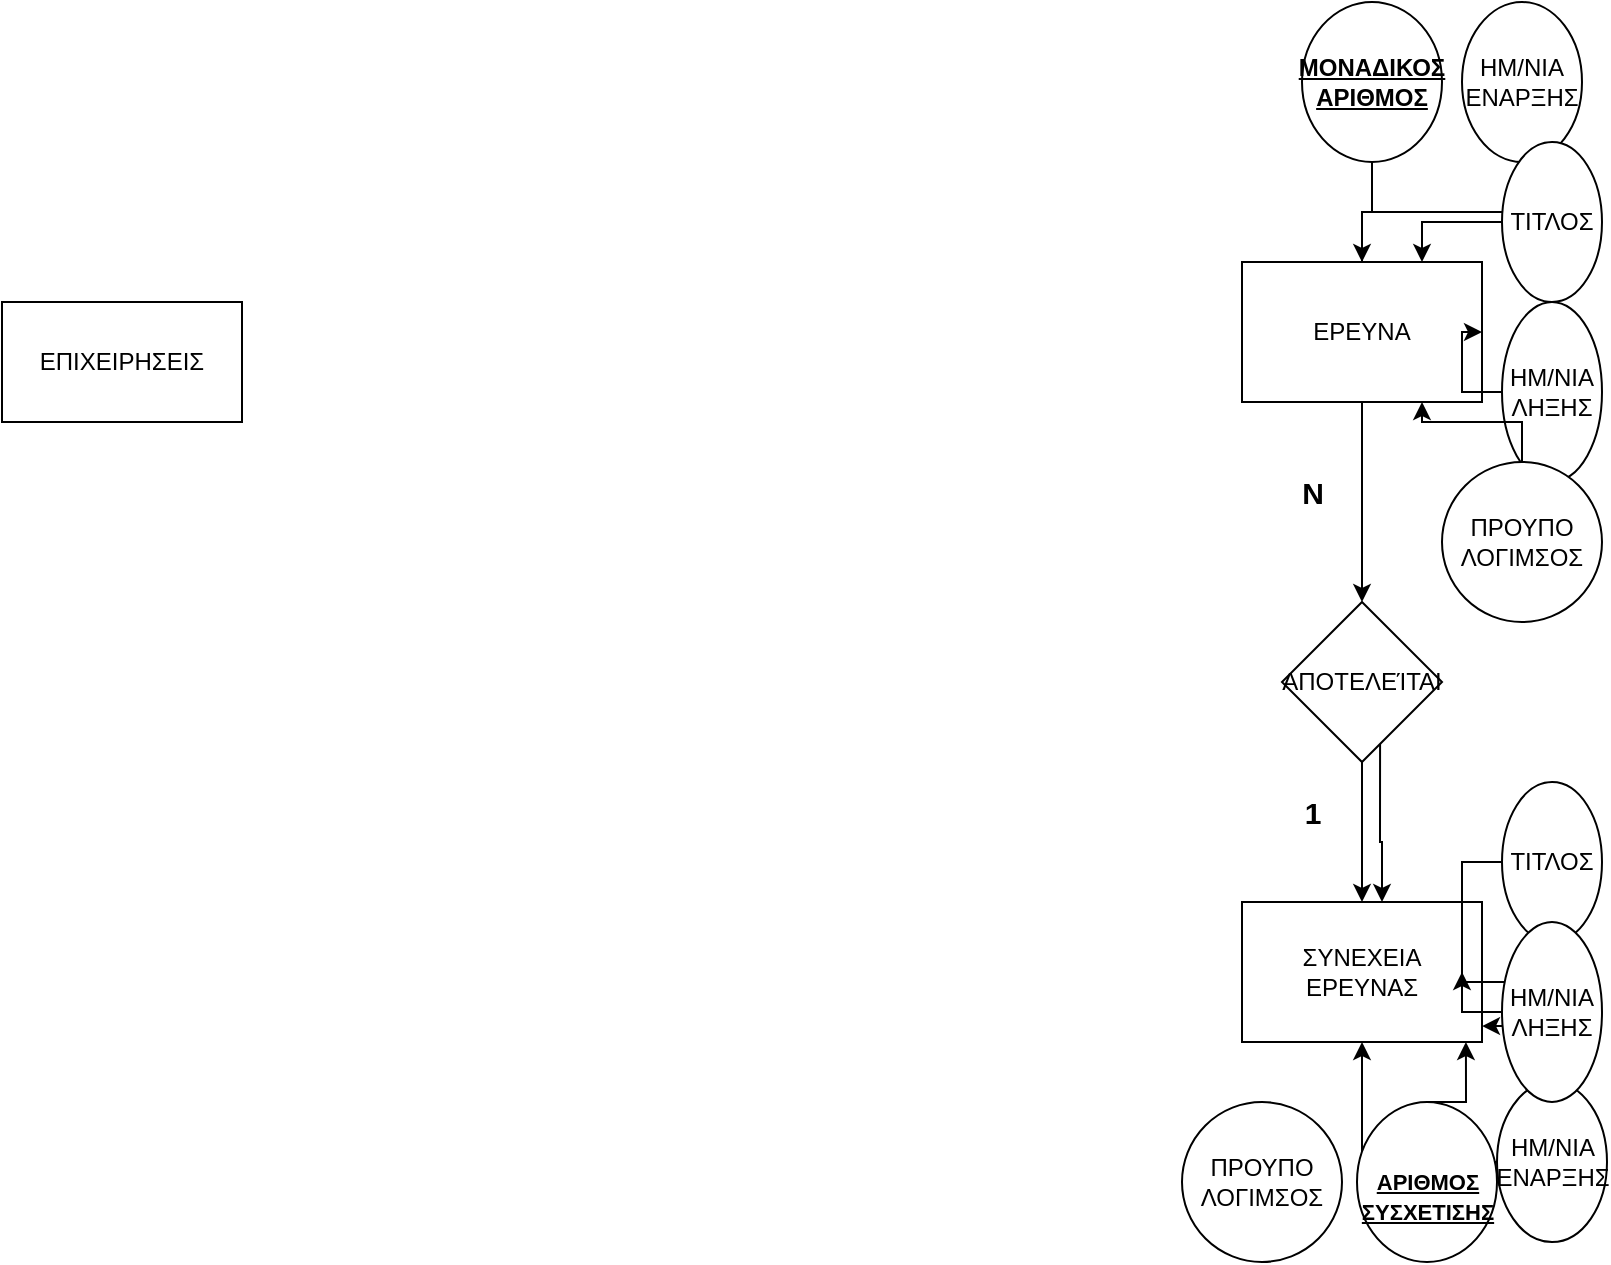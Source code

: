 <mxfile version="21.1.1" type="github">
  <diagram name="Page-1" id="4xuhvQjqA52v9uNUmas1">
    <mxGraphModel dx="1434" dy="1888" grid="1" gridSize="10" guides="1" tooltips="1" connect="1" arrows="1" fold="1" page="1" pageScale="1" pageWidth="850" pageHeight="1100" math="0" shadow="0">
      <root>
        <mxCell id="0" />
        <mxCell id="1" parent="0" />
        <mxCell id="7PbP5t5x5OfYu_cqWDmC-1" value="ΕΠΙΧΕΙΡΗΣΕΙΣ" style="rounded=0;whiteSpace=wrap;html=1;" vertex="1" parent="1">
          <mxGeometry x="50" y="140" width="120" height="60" as="geometry" />
        </mxCell>
        <mxCell id="7PbP5t5x5OfYu_cqWDmC-25" style="edgeStyle=orthogonalEdgeStyle;rounded=0;orthogonalLoop=1;jettySize=auto;html=1;entryX=0.5;entryY=0;entryDx=0;entryDy=0;" edge="1" parent="1" source="7PbP5t5x5OfYu_cqWDmC-26" target="7PbP5t5x5OfYu_cqWDmC-24">
          <mxGeometry relative="1" as="geometry" />
        </mxCell>
        <mxCell id="7PbP5t5x5OfYu_cqWDmC-48" style="edgeStyle=orthogonalEdgeStyle;rounded=0;orthogonalLoop=1;jettySize=auto;html=1;" edge="1" parent="1" source="7PbP5t5x5OfYu_cqWDmC-2" target="7PbP5t5x5OfYu_cqWDmC-8">
          <mxGeometry relative="1" as="geometry" />
        </mxCell>
        <mxCell id="7PbP5t5x5OfYu_cqWDmC-2" value="ΕΡΕΥΝΑ" style="rounded=0;whiteSpace=wrap;html=1;" vertex="1" parent="1">
          <mxGeometry x="670" y="120" width="120" height="70" as="geometry" />
        </mxCell>
        <mxCell id="7PbP5t5x5OfYu_cqWDmC-49" style="edgeStyle=orthogonalEdgeStyle;rounded=0;orthogonalLoop=1;jettySize=auto;html=1;" edge="1" parent="1" source="7PbP5t5x5OfYu_cqWDmC-3" target="7PbP5t5x5OfYu_cqWDmC-2">
          <mxGeometry relative="1" as="geometry" />
        </mxCell>
        <mxCell id="7PbP5t5x5OfYu_cqWDmC-3" value="&lt;u&gt;&lt;b&gt;ΜΟΝΑΔΙΚΟΣ&lt;br&gt;ΑΡΙΘΜΟΣ&lt;/b&gt;&lt;/u&gt;" style="ellipse;whiteSpace=wrap;html=1;" vertex="1" parent="1">
          <mxGeometry x="700" y="-10" width="70" height="80" as="geometry" />
        </mxCell>
        <mxCell id="7PbP5t5x5OfYu_cqWDmC-8" value="ΗΜ/ΝΙΑ&lt;br&gt;ΕΝΑΡΞΗΣ" style="ellipse;whiteSpace=wrap;html=1;" vertex="1" parent="1">
          <mxGeometry x="780" y="-10" width="60" height="80" as="geometry" />
        </mxCell>
        <mxCell id="7PbP5t5x5OfYu_cqWDmC-16" style="edgeStyle=orthogonalEdgeStyle;rounded=0;orthogonalLoop=1;jettySize=auto;html=1;entryX=1;entryY=0.5;entryDx=0;entryDy=0;" edge="1" parent="1" source="7PbP5t5x5OfYu_cqWDmC-9" target="7PbP5t5x5OfYu_cqWDmC-2">
          <mxGeometry relative="1" as="geometry" />
        </mxCell>
        <mxCell id="7PbP5t5x5OfYu_cqWDmC-9" value="ΗΜ/ΝΙΑ&lt;br&gt;ΛΗΞΗΣ" style="ellipse;whiteSpace=wrap;html=1;" vertex="1" parent="1">
          <mxGeometry x="800" y="140" width="50" height="90" as="geometry" />
        </mxCell>
        <mxCell id="7PbP5t5x5OfYu_cqWDmC-47" style="edgeStyle=orthogonalEdgeStyle;rounded=0;orthogonalLoop=1;jettySize=auto;html=1;entryX=0.75;entryY=1;entryDx=0;entryDy=0;" edge="1" parent="1" source="7PbP5t5x5OfYu_cqWDmC-17" target="7PbP5t5x5OfYu_cqWDmC-2">
          <mxGeometry relative="1" as="geometry" />
        </mxCell>
        <mxCell id="7PbP5t5x5OfYu_cqWDmC-17" value="ΠΡΟΥΠΟ&lt;br&gt;ΛΟΓΙΜΣΟΣ" style="ellipse;whiteSpace=wrap;html=1;direction=south;" vertex="1" parent="1">
          <mxGeometry x="770" y="220" width="80" height="80" as="geometry" />
        </mxCell>
        <mxCell id="7PbP5t5x5OfYu_cqWDmC-24" value="ΣΥΝΕΧΕΙΑ&lt;br&gt;ΕΡΕΥΝΑΣ" style="rounded=0;whiteSpace=wrap;html=1;" vertex="1" parent="1">
          <mxGeometry x="670" y="440" width="120" height="70" as="geometry" />
        </mxCell>
        <mxCell id="7PbP5t5x5OfYu_cqWDmC-27" value="" style="edgeStyle=orthogonalEdgeStyle;rounded=0;orthogonalLoop=1;jettySize=auto;html=1;entryX=0.5;entryY=0;entryDx=0;entryDy=0;" edge="1" parent="1" source="7PbP5t5x5OfYu_cqWDmC-2" target="7PbP5t5x5OfYu_cqWDmC-26">
          <mxGeometry relative="1" as="geometry">
            <mxPoint x="630" y="220" as="sourcePoint" />
            <mxPoint x="630" y="440" as="targetPoint" />
          </mxGeometry>
        </mxCell>
        <mxCell id="7PbP5t5x5OfYu_cqWDmC-26" value="ΑΠΟΤΕΛΕΊΤΑΙ" style="rhombus;whiteSpace=wrap;html=1;" vertex="1" parent="1">
          <mxGeometry x="690" y="290" width="80" height="80" as="geometry" />
        </mxCell>
        <mxCell id="7PbP5t5x5OfYu_cqWDmC-41" style="edgeStyle=orthogonalEdgeStyle;rounded=0;orthogonalLoop=1;jettySize=auto;html=1;entryX=0.5;entryY=1;entryDx=0;entryDy=0;" edge="1" parent="1" source="7PbP5t5x5OfYu_cqWDmC-32" target="7PbP5t5x5OfYu_cqWDmC-24">
          <mxGeometry relative="1" as="geometry" />
        </mxCell>
        <mxCell id="7PbP5t5x5OfYu_cqWDmC-32" value="ΗΜ/ΝΙΑ&lt;br&gt;ΕΝΑΡΞΗΣ" style="ellipse;whiteSpace=wrap;html=1;" vertex="1" parent="1">
          <mxGeometry x="797.5" y="530" width="55" height="80" as="geometry" />
        </mxCell>
        <mxCell id="7PbP5t5x5OfYu_cqWDmC-38" style="edgeStyle=orthogonalEdgeStyle;rounded=0;orthogonalLoop=1;jettySize=auto;html=1;entryX=1;entryY=0.886;entryDx=0;entryDy=0;entryPerimeter=0;" edge="1" parent="1" source="7PbP5t5x5OfYu_cqWDmC-34" target="7PbP5t5x5OfYu_cqWDmC-24">
          <mxGeometry relative="1" as="geometry" />
        </mxCell>
        <mxCell id="7PbP5t5x5OfYu_cqWDmC-34" value="ΤΙΤΛΟΣ" style="ellipse;whiteSpace=wrap;html=1;" vertex="1" parent="1">
          <mxGeometry x="800" y="380" width="50" height="80" as="geometry" />
        </mxCell>
        <mxCell id="7PbP5t5x5OfYu_cqWDmC-37" style="edgeStyle=orthogonalEdgeStyle;rounded=0;orthogonalLoop=1;jettySize=auto;html=1;" edge="1" parent="1" source="7PbP5t5x5OfYu_cqWDmC-36" target="7PbP5t5x5OfYu_cqWDmC-24">
          <mxGeometry relative="1" as="geometry" />
        </mxCell>
        <mxCell id="7PbP5t5x5OfYu_cqWDmC-36" value="ΗΜ/ΝΙΑ&lt;br&gt;ΛΗΞΗΣ" style="ellipse;whiteSpace=wrap;html=1;" vertex="1" parent="1">
          <mxGeometry x="800" y="450" width="50" height="90" as="geometry" />
        </mxCell>
        <mxCell id="7PbP5t5x5OfYu_cqWDmC-42" value="ΠΡΟΥΠΟ&lt;br&gt;ΛΟΓΙΜΣΟΣ" style="ellipse;whiteSpace=wrap;html=1;direction=south;" vertex="1" parent="1">
          <mxGeometry x="640" y="540" width="80" height="80" as="geometry" />
        </mxCell>
        <mxCell id="7PbP5t5x5OfYu_cqWDmC-44" style="edgeStyle=orthogonalEdgeStyle;rounded=0;orthogonalLoop=1;jettySize=auto;html=1;exitX=0.5;exitY=0;exitDx=0;exitDy=0;entryX=0.933;entryY=1;entryDx=0;entryDy=0;entryPerimeter=0;" edge="1" parent="1" source="7PbP5t5x5OfYu_cqWDmC-43" target="7PbP5t5x5OfYu_cqWDmC-24">
          <mxGeometry relative="1" as="geometry" />
        </mxCell>
        <mxCell id="7PbP5t5x5OfYu_cqWDmC-43" value="&lt;u style=&quot;font-size: 11px;&quot;&gt;&lt;b&gt;&lt;br&gt;ΑΡΙΘΜΟΣ&lt;br&gt;ΣΥΣΧΕΤΙΣΗΣ&lt;br&gt;&lt;/b&gt;&lt;/u&gt;" style="ellipse;whiteSpace=wrap;html=1;" vertex="1" parent="1">
          <mxGeometry x="727.5" y="540" width="70" height="80" as="geometry" />
        </mxCell>
        <mxCell id="7PbP5t5x5OfYu_cqWDmC-45" value="&lt;font style=&quot;font-size: 15px;&quot;&gt;&lt;b&gt;1&lt;/b&gt;&lt;/font&gt;" style="text;html=1;align=center;verticalAlign=middle;resizable=0;points=[];autosize=1;strokeColor=none;fillColor=none;" vertex="1" parent="1">
          <mxGeometry x="690" y="380" width="30" height="30" as="geometry" />
        </mxCell>
        <mxCell id="7PbP5t5x5OfYu_cqWDmC-46" value="&lt;font style=&quot;font-size: 15px;&quot;&gt;&lt;b&gt;Ν&lt;/b&gt;&lt;/font&gt;" style="text;html=1;align=center;verticalAlign=middle;resizable=0;points=[];autosize=1;strokeColor=none;fillColor=none;" vertex="1" parent="1">
          <mxGeometry x="690" y="220" width="30" height="30" as="geometry" />
        </mxCell>
        <mxCell id="7PbP5t5x5OfYu_cqWDmC-53" style="edgeStyle=orthogonalEdgeStyle;rounded=0;orthogonalLoop=1;jettySize=auto;html=1;entryX=0.75;entryY=0;entryDx=0;entryDy=0;" edge="1" parent="1" source="7PbP5t5x5OfYu_cqWDmC-50" target="7PbP5t5x5OfYu_cqWDmC-2">
          <mxGeometry relative="1" as="geometry" />
        </mxCell>
        <mxCell id="7PbP5t5x5OfYu_cqWDmC-50" value="ΤΙΤΛΟΣ" style="ellipse;whiteSpace=wrap;html=1;" vertex="1" parent="1">
          <mxGeometry x="800" y="60" width="50" height="80" as="geometry" />
        </mxCell>
        <mxCell id="7PbP5t5x5OfYu_cqWDmC-55" style="edgeStyle=orthogonalEdgeStyle;rounded=0;orthogonalLoop=1;jettySize=auto;html=1;exitX=0.613;exitY=0.888;exitDx=0;exitDy=0;exitPerimeter=0;" edge="1" parent="1" source="7PbP5t5x5OfYu_cqWDmC-26">
          <mxGeometry relative="1" as="geometry">
            <mxPoint x="740" y="380" as="sourcePoint" />
            <mxPoint x="740" y="440" as="targetPoint" />
            <Array as="points">
              <mxPoint x="739" y="410" />
              <mxPoint x="740" y="410" />
            </Array>
          </mxGeometry>
        </mxCell>
      </root>
    </mxGraphModel>
  </diagram>
</mxfile>
